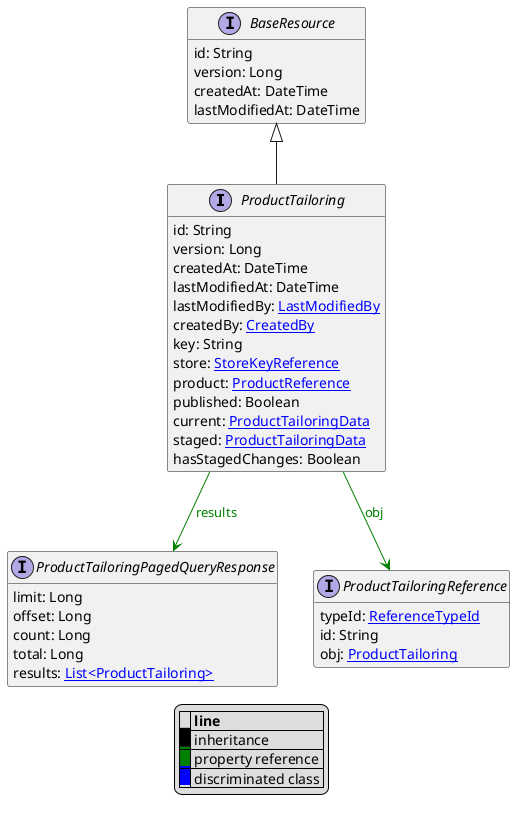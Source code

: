 @startuml

hide empty fields
hide empty methods
legend
|= |= line |
|<back:black>   </back>| inheritance |
|<back:green>   </back>| property reference |
|<back:blue>   </back>| discriminated class |
endlegend
interface ProductTailoring [[ProductTailoring.svg]] extends BaseResource {
    id: String
    version: Long
    createdAt: DateTime
    lastModifiedAt: DateTime
    lastModifiedBy: [[LastModifiedBy.svg LastModifiedBy]]
    createdBy: [[CreatedBy.svg CreatedBy]]
    key: String
    store: [[StoreKeyReference.svg StoreKeyReference]]
    product: [[ProductReference.svg ProductReference]]
    published: Boolean
    current: [[ProductTailoringData.svg ProductTailoringData]]
    staged: [[ProductTailoringData.svg ProductTailoringData]]
    hasStagedChanges: Boolean
}
interface BaseResource [[BaseResource.svg]]  {
    id: String
    version: Long
    createdAt: DateTime
    lastModifiedAt: DateTime
}


interface ProductTailoringPagedQueryResponse [[ProductTailoringPagedQueryResponse.svg]]  {
    limit: Long
    offset: Long
    count: Long
    total: Long
    results: [[ProductTailoring.svg List<ProductTailoring>]]
}
interface ProductTailoringReference [[ProductTailoringReference.svg]]  {
    typeId: [[ReferenceTypeId.svg ReferenceTypeId]]
    id: String
    obj: [[ProductTailoring.svg ProductTailoring]]
}

ProductTailoring --> ProductTailoringPagedQueryResponse #green;text:green : "results"
ProductTailoring --> ProductTailoringReference #green;text:green : "obj"
@enduml
